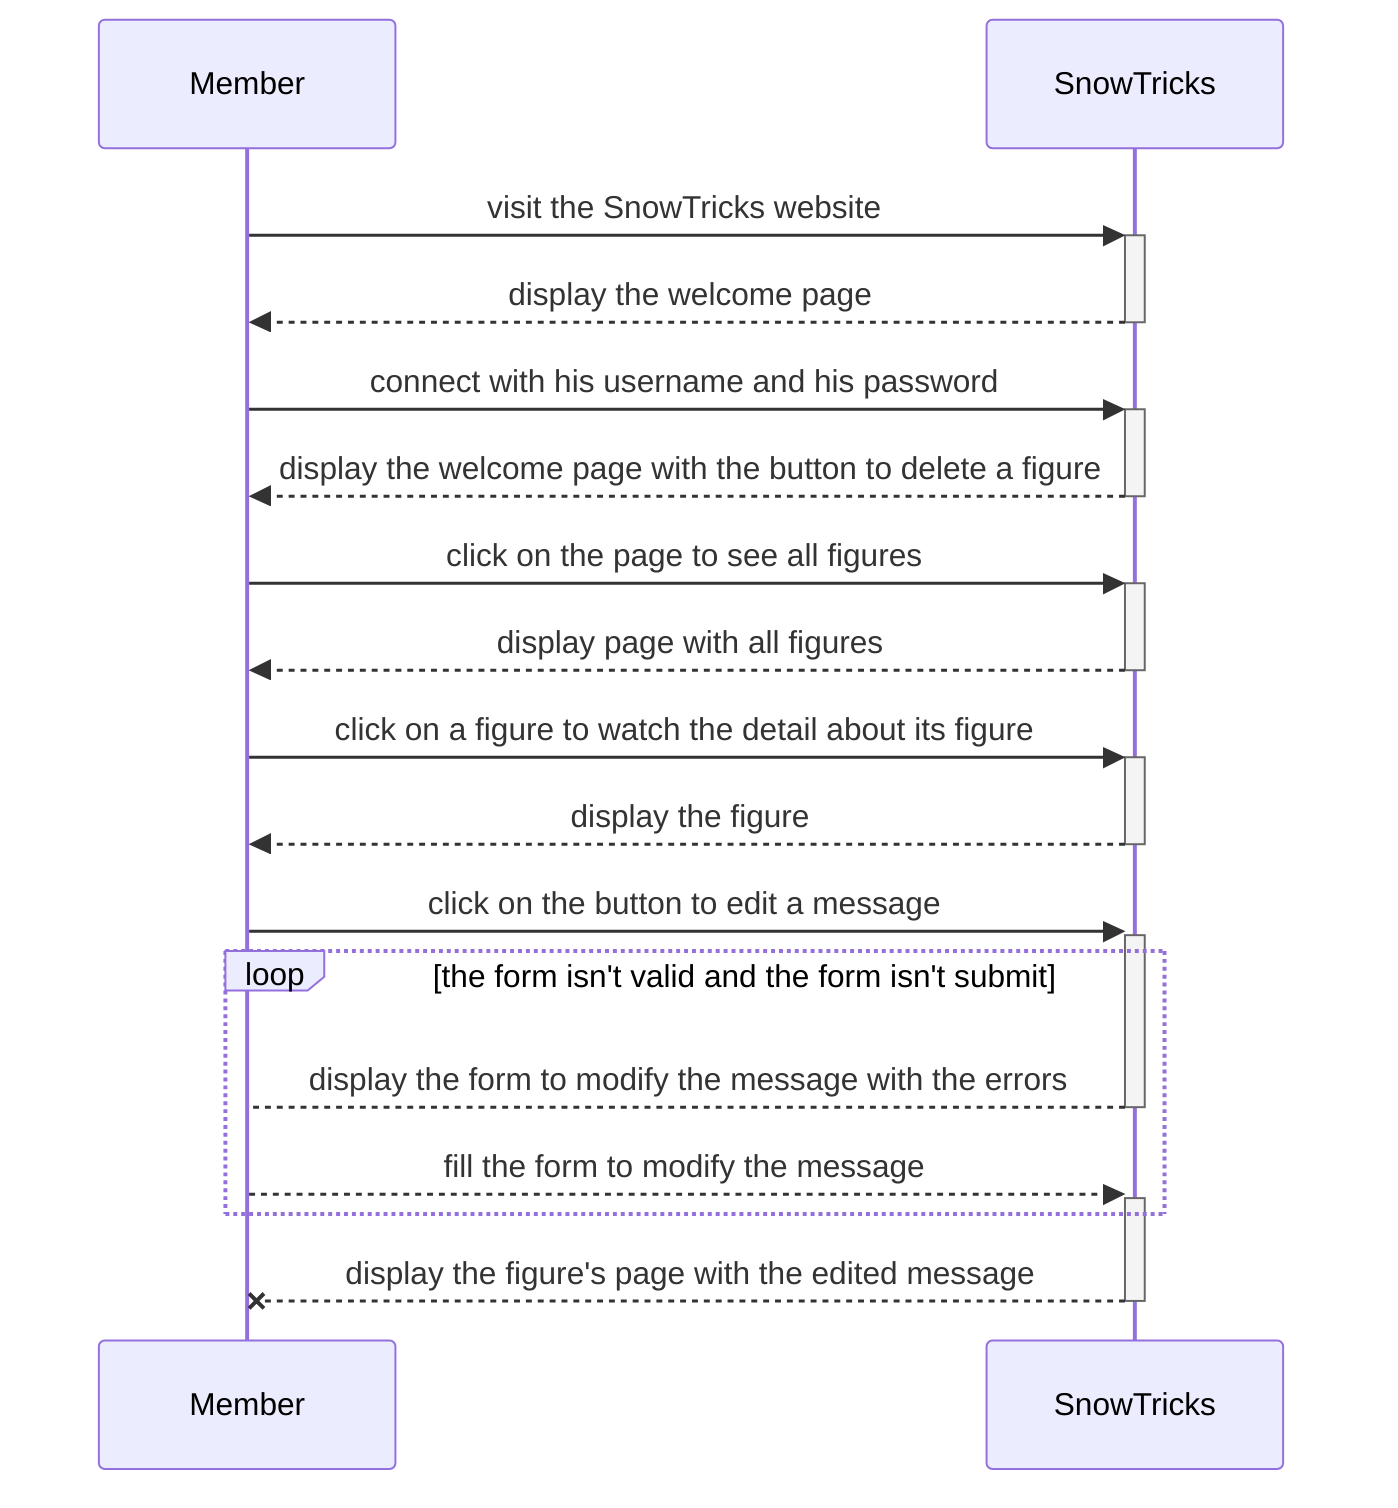 sequenceDiagram
    Member->>+SnowTricks: visit the SnowTricks website
    SnowTricks-->>-Member: display the welcome page
    Member->>+SnowTricks: connect with his username and his password
    SnowTricks-->>-Member: display the welcome page with the button to delete a figure
    Member->>+SnowTricks: click on the page to see all figures
    SnowTricks-->>-Member: display page with all figures
    Member->>+SnowTricks: click on a figure to watch the detail about its figure
    SnowTricks -->>- Member: display the figure
    Member ->>+ SnowTricks : click on the button to edit a message
    loop the form isn't valid and the form isn't submit
        SnowTricks -->- Member : display the form to modify the message with the errors
        Member -->>+ SnowTricks : fill the form to modify the message
    end
    SnowTricks --x- Member : display the figure's page with the edited message